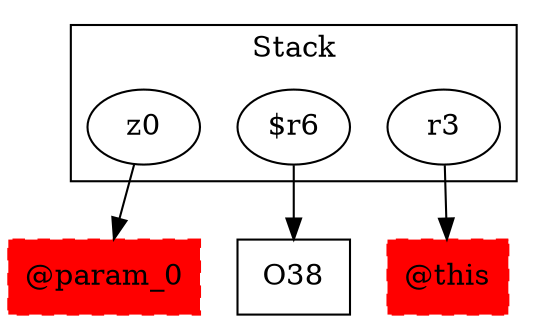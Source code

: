 digraph sample {
  rankDir="LR";
  subgraph cluster_0 {
    label="Stack"
    "z0"; "$r6"; "r3"; 
  }
  "z0" -> { "@param_0"[shape=box]};
  "$r6" -> { O38[shape=box]};
  "r3" -> { "@this"[shape=box]};
  "@this"[shape=box, style="filled,dashed"];
  "@param_0"[shape=box, style="filled,dashed"];
  "@this"[color="red"];
  "@param_0"[color="red"];
}
